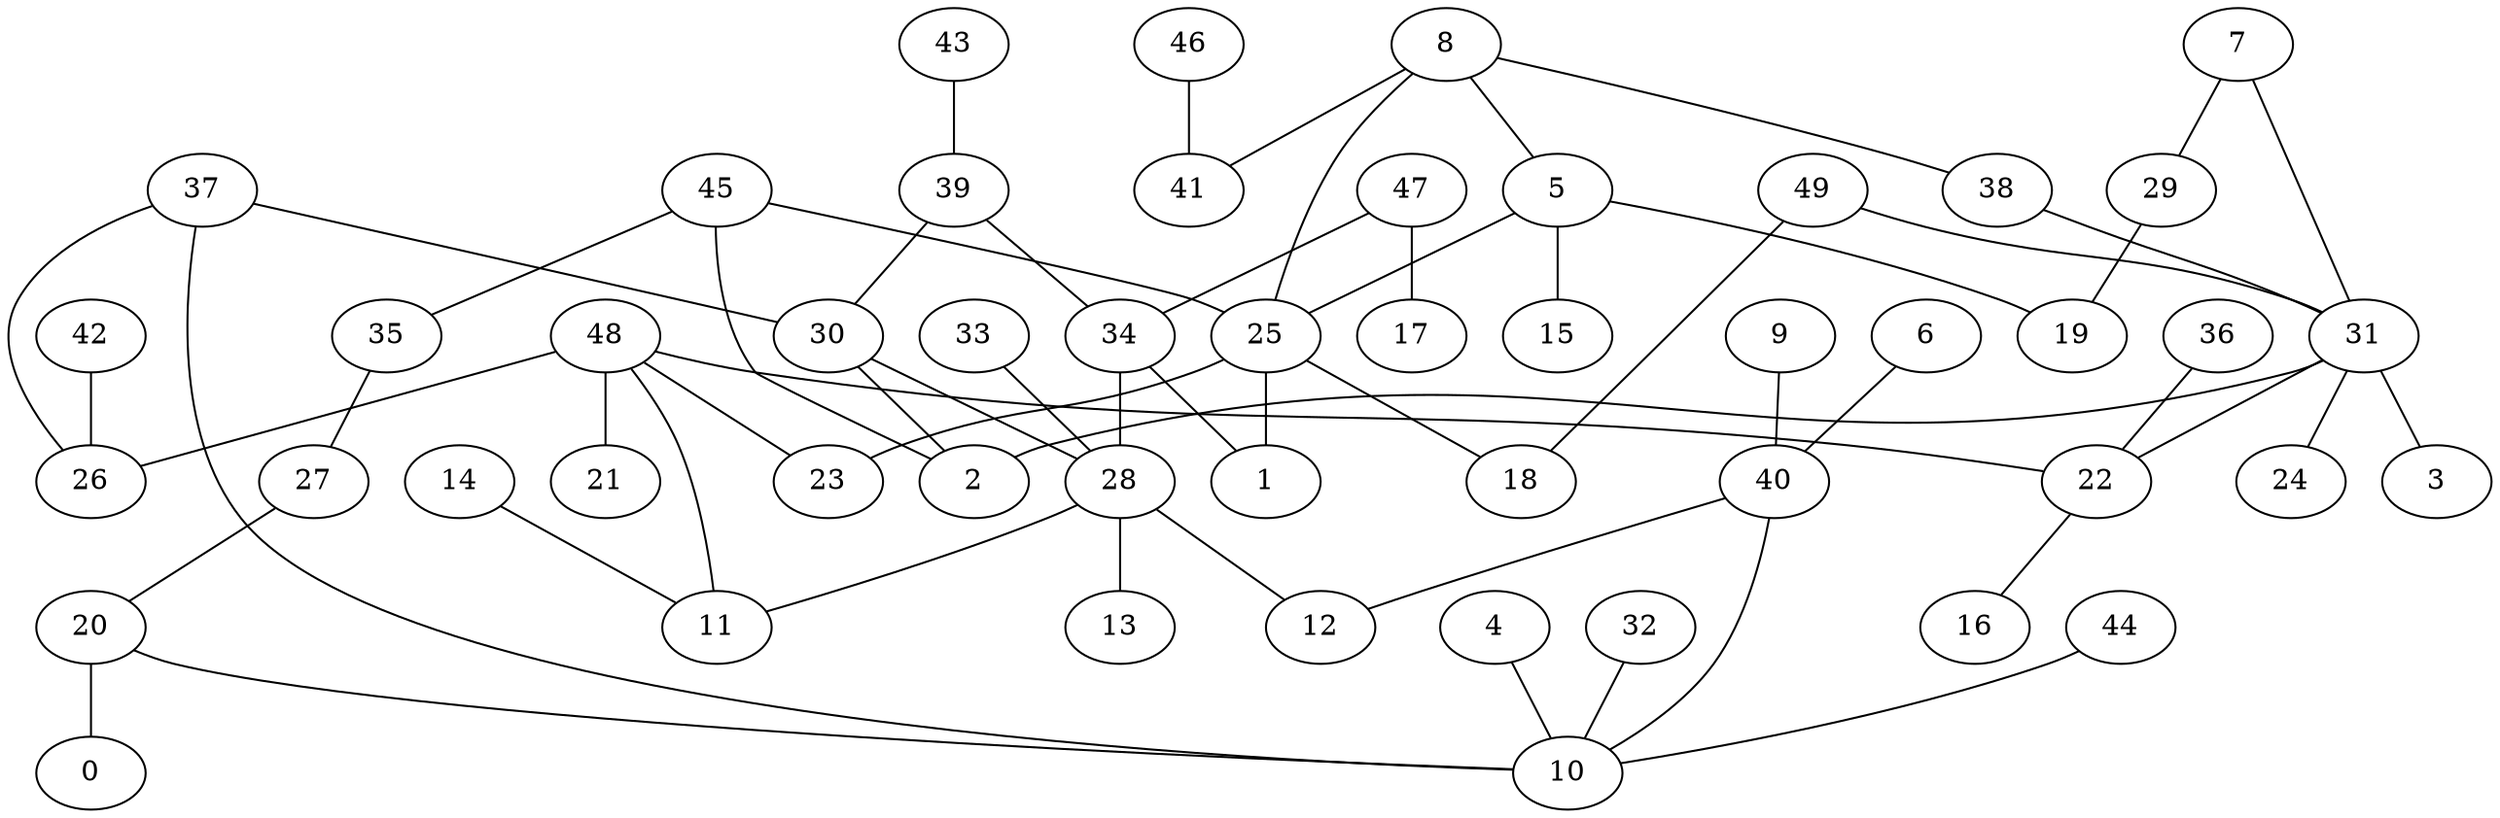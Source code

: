 digraph GG_graph {

subgraph G_graph {
edge [color = black]
"29" -> "19" [dir = none]
"35" -> "27" [dir = none]
"27" -> "20" [dir = none]
"46" -> "41" [dir = none]
"38" -> "31" [dir = none]
"20" -> "0" [dir = none]
"20" -> "10" [dir = none]
"4" -> "10" [dir = none]
"43" -> "39" [dir = none]
"47" -> "17" [dir = none]
"47" -> "34" [dir = none]
"36" -> "22" [dir = none]
"5" -> "19" [dir = none]
"5" -> "15" [dir = none]
"5" -> "25" [dir = none]
"25" -> "1" [dir = none]
"25" -> "18" [dir = none]
"25" -> "23" [dir = none]
"37" -> "26" [dir = none]
"37" -> "30" [dir = none]
"32" -> "10" [dir = none]
"39" -> "30" [dir = none]
"48" -> "22" [dir = none]
"48" -> "23" [dir = none]
"48" -> "21" [dir = none]
"48" -> "11" [dir = none]
"33" -> "28" [dir = none]
"22" -> "16" [dir = none]
"9" -> "40" [dir = none]
"28" -> "13" [dir = none]
"28" -> "12" [dir = none]
"28" -> "11" [dir = none]
"31" -> "24" [dir = none]
"31" -> "3" [dir = none]
"31" -> "2" [dir = none]
"6" -> "40" [dir = none]
"30" -> "2" [dir = none]
"30" -> "28" [dir = none]
"45" -> "2" [dir = none]
"40" -> "10" [dir = none]
"40" -> "12" [dir = none]
"14" -> "11" [dir = none]
"34" -> "28" [dir = none]
"7" -> "31" [dir = none]
"49" -> "31" [dir = none]
"42" -> "26" [dir = none]
"44" -> "10" [dir = none]
"8" -> "41" [dir = none]
"8" -> "5" [dir = none]
"48" -> "26" [dir = none]
"39" -> "34" [dir = none]
"34" -> "1" [dir = none]
"37" -> "10" [dir = none]
"45" -> "25" [dir = none]
"31" -> "22" [dir = none]
"7" -> "29" [dir = none]
"45" -> "35" [dir = none]
"49" -> "18" [dir = none]
"8" -> "25" [dir = none]
"8" -> "38" [dir = none]
}

}
